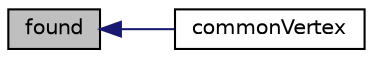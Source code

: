 digraph "found"
{
  bgcolor="transparent";
  edge [fontname="Helvetica",fontsize="10",labelfontname="Helvetica",labelfontsize="10"];
  node [fontname="Helvetica",fontsize="10",shape=record];
  rankdir="LR";
  Node1 [label="found",height=0.2,width=0.4,color="black", fillcolor="grey75", style="filled" fontcolor="black"];
  Node1 -> Node2 [dir="back",color="midnightblue",fontsize="10",style="solid",fontname="Helvetica"];
  Node2 [label="commonVertex",height=0.2,width=0.4,color="black",URL="$classFoam_1_1edge.html#a632e2b0ffc929d9e848c918b58f54ac6",tooltip="Return vertex common with other edge or -1 on failure. "];
}
